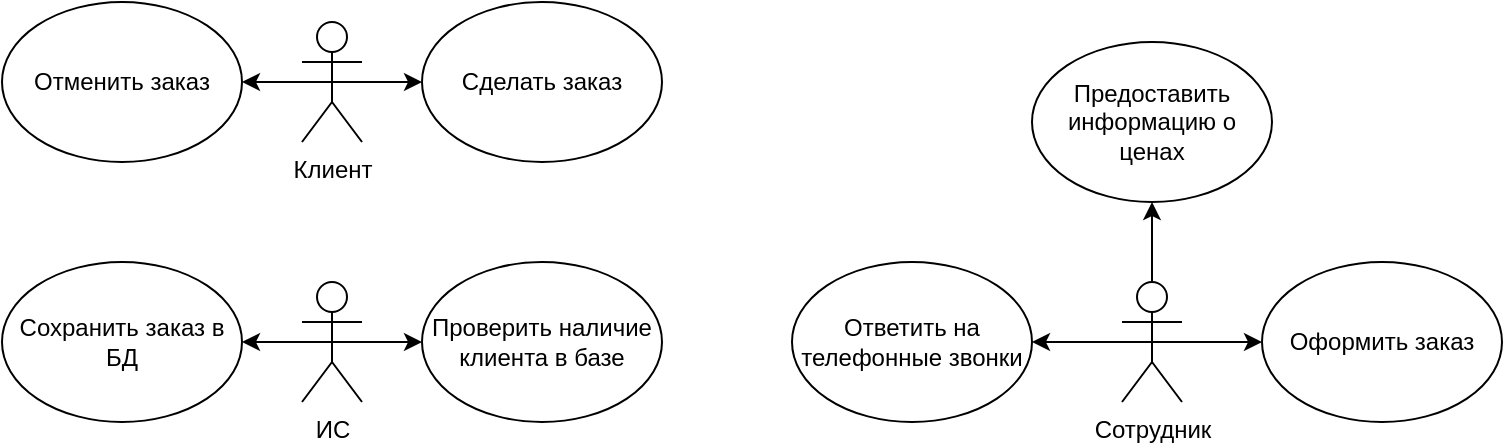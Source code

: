 <mxfile version="21.6.8" type="device">
  <diagram name="Страница — 1" id="13Spd-eURqFnXCPOttuD">
    <mxGraphModel dx="607" dy="367" grid="1" gridSize="10" guides="1" tooltips="1" connect="1" arrows="1" fold="1" page="1" pageScale="1" pageWidth="827" pageHeight="1169" math="0" shadow="0">
      <root>
        <mxCell id="0" />
        <mxCell id="1" parent="0" />
        <mxCell id="xrxAt8YI_ag0OqCP8nIG-3" style="edgeStyle=orthogonalEdgeStyle;rounded=0;orthogonalLoop=1;jettySize=auto;html=1;exitX=0.5;exitY=0.5;exitDx=0;exitDy=0;exitPerimeter=0;" edge="1" parent="1" source="AoE8ISK4It_9-whyjBbq-1" target="xrxAt8YI_ag0OqCP8nIG-1">
          <mxGeometry relative="1" as="geometry" />
        </mxCell>
        <mxCell id="xrxAt8YI_ag0OqCP8nIG-4" style="edgeStyle=orthogonalEdgeStyle;rounded=0;orthogonalLoop=1;jettySize=auto;html=1;exitX=0.5;exitY=0.5;exitDx=0;exitDy=0;exitPerimeter=0;entryX=1;entryY=0.5;entryDx=0;entryDy=0;" edge="1" parent="1" source="AoE8ISK4It_9-whyjBbq-1" target="xrxAt8YI_ag0OqCP8nIG-2">
          <mxGeometry relative="1" as="geometry" />
        </mxCell>
        <mxCell id="AoE8ISK4It_9-whyjBbq-1" value="Клиент" style="shape=umlActor;verticalLabelPosition=bottom;verticalAlign=top;html=1;outlineConnect=0;" parent="1" vertex="1">
          <mxGeometry x="180" y="490" width="30" height="60" as="geometry" />
        </mxCell>
        <mxCell id="xrxAt8YI_ag0OqCP8nIG-9" style="edgeStyle=orthogonalEdgeStyle;rounded=0;orthogonalLoop=1;jettySize=auto;html=1;exitX=0.5;exitY=0.5;exitDx=0;exitDy=0;exitPerimeter=0;entryX=1;entryY=0.5;entryDx=0;entryDy=0;" edge="1" parent="1" source="AoE8ISK4It_9-whyjBbq-2" target="xrxAt8YI_ag0OqCP8nIG-8">
          <mxGeometry relative="1" as="geometry" />
        </mxCell>
        <mxCell id="xrxAt8YI_ag0OqCP8nIG-10" style="edgeStyle=orthogonalEdgeStyle;rounded=0;orthogonalLoop=1;jettySize=auto;html=1;exitX=0.5;exitY=0.5;exitDx=0;exitDy=0;exitPerimeter=0;entryX=0;entryY=0.5;entryDx=0;entryDy=0;" edge="1" parent="1" source="AoE8ISK4It_9-whyjBbq-2" target="xrxAt8YI_ag0OqCP8nIG-7">
          <mxGeometry relative="1" as="geometry" />
        </mxCell>
        <mxCell id="xrxAt8YI_ag0OqCP8nIG-12" style="edgeStyle=orthogonalEdgeStyle;rounded=0;orthogonalLoop=1;jettySize=auto;html=1;exitX=0.5;exitY=0;exitDx=0;exitDy=0;exitPerimeter=0;entryX=0.5;entryY=1;entryDx=0;entryDy=0;" edge="1" parent="1" source="AoE8ISK4It_9-whyjBbq-2" target="xrxAt8YI_ag0OqCP8nIG-11">
          <mxGeometry relative="1" as="geometry" />
        </mxCell>
        <mxCell id="AoE8ISK4It_9-whyjBbq-2" value="Сотрудник" style="shape=umlActor;verticalLabelPosition=bottom;verticalAlign=top;html=1;outlineConnect=0;" parent="1" vertex="1">
          <mxGeometry x="590" y="620" width="30" height="60" as="geometry" />
        </mxCell>
        <mxCell id="eXKC9IJ0xVhaVRjGWwMC-9" style="edgeStyle=orthogonalEdgeStyle;rounded=0;orthogonalLoop=1;jettySize=auto;html=1;exitX=0.5;exitY=0.5;exitDx=0;exitDy=0;exitPerimeter=0;entryX=0;entryY=0.5;entryDx=0;entryDy=0;" parent="1" source="AoE8ISK4It_9-whyjBbq-3" edge="1">
          <mxGeometry relative="1" as="geometry">
            <mxPoint x="240.0" y="650.0" as="targetPoint" />
          </mxGeometry>
        </mxCell>
        <mxCell id="eXKC9IJ0xVhaVRjGWwMC-11" style="edgeStyle=orthogonalEdgeStyle;rounded=0;orthogonalLoop=1;jettySize=auto;html=1;exitX=0.5;exitY=0.5;exitDx=0;exitDy=0;exitPerimeter=0;entryX=1;entryY=0.5;entryDx=0;entryDy=0;" parent="1" source="AoE8ISK4It_9-whyjBbq-3" edge="1">
          <mxGeometry relative="1" as="geometry">
            <mxPoint x="150.0" y="650.0" as="targetPoint" />
          </mxGeometry>
        </mxCell>
        <mxCell id="AoE8ISK4It_9-whyjBbq-3" value="ИС" style="shape=umlActor;verticalLabelPosition=bottom;verticalAlign=top;html=1;outlineConnect=0;" parent="1" vertex="1">
          <mxGeometry x="180" y="620" width="30" height="60" as="geometry" />
        </mxCell>
        <mxCell id="xrxAt8YI_ag0OqCP8nIG-1" value="Сделать заказ" style="ellipse;whiteSpace=wrap;html=1;" vertex="1" parent="1">
          <mxGeometry x="240" y="480" width="120" height="80" as="geometry" />
        </mxCell>
        <mxCell id="xrxAt8YI_ag0OqCP8nIG-2" value="Отменить заказ" style="ellipse;whiteSpace=wrap;html=1;" vertex="1" parent="1">
          <mxGeometry x="30" y="480" width="120" height="80" as="geometry" />
        </mxCell>
        <mxCell id="xrxAt8YI_ag0OqCP8nIG-5" value="Сохранить заказ в БД" style="ellipse;whiteSpace=wrap;html=1;" vertex="1" parent="1">
          <mxGeometry x="30" y="610" width="120" height="80" as="geometry" />
        </mxCell>
        <mxCell id="xrxAt8YI_ag0OqCP8nIG-6" value="Проверить наличие клиента в базе" style="ellipse;whiteSpace=wrap;html=1;" vertex="1" parent="1">
          <mxGeometry x="240" y="610" width="120" height="80" as="geometry" />
        </mxCell>
        <mxCell id="xrxAt8YI_ag0OqCP8nIG-7" value="Оформить заказ" style="ellipse;whiteSpace=wrap;html=1;" vertex="1" parent="1">
          <mxGeometry x="660" y="610" width="120" height="80" as="geometry" />
        </mxCell>
        <mxCell id="xrxAt8YI_ag0OqCP8nIG-8" value="Ответить на телефонные звонки" style="ellipse;whiteSpace=wrap;html=1;" vertex="1" parent="1">
          <mxGeometry x="425" y="610" width="120" height="80" as="geometry" />
        </mxCell>
        <mxCell id="xrxAt8YI_ag0OqCP8nIG-11" value="Предоставить информацию о ценах" style="ellipse;whiteSpace=wrap;html=1;" vertex="1" parent="1">
          <mxGeometry x="545" y="500" width="120" height="80" as="geometry" />
        </mxCell>
      </root>
    </mxGraphModel>
  </diagram>
</mxfile>
